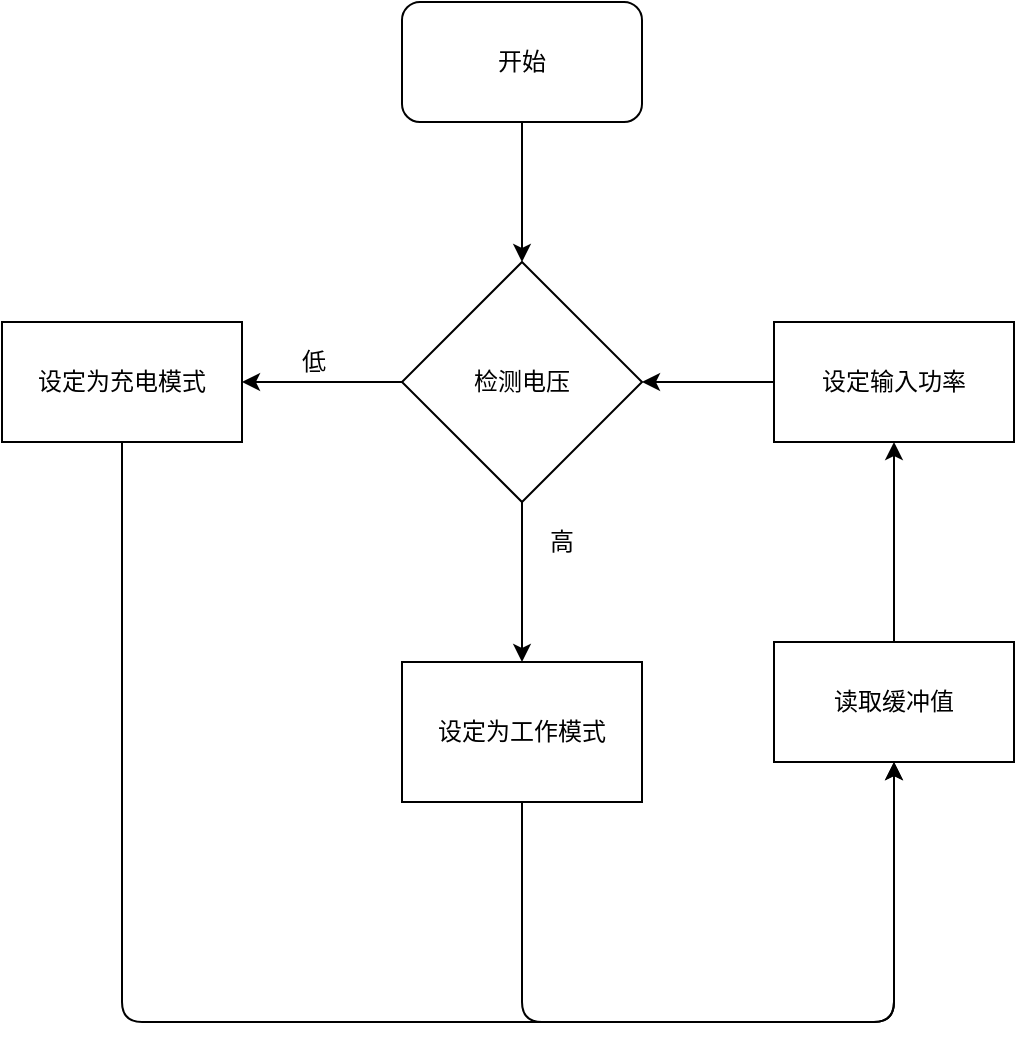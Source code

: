 <mxfile version="13.7.9" type="device"><diagram id="uDDG4jy7zhR3QDoFh4Gt" name="第 1 页"><mxGraphModel dx="1072" dy="837" grid="1" gridSize="10" guides="1" tooltips="1" connect="1" arrows="1" fold="1" page="1" pageScale="1" pageWidth="827" pageHeight="1169" math="0" shadow="0"><root><mxCell id="0"/><mxCell id="1" parent="0"/><mxCell id="wkLDpYdO0CE1qUDaZPKE-1" value="开始" style="rounded=1;whiteSpace=wrap;html=1;" vertex="1" parent="1"><mxGeometry x="354" y="40" width="120" height="60" as="geometry"/></mxCell><mxCell id="wkLDpYdO0CE1qUDaZPKE-5" value="" style="edgeStyle=orthogonalEdgeStyle;rounded=0;orthogonalLoop=1;jettySize=auto;html=1;" edge="1" parent="1" source="wkLDpYdO0CE1qUDaZPKE-1" target="wkLDpYdO0CE1qUDaZPKE-4"><mxGeometry relative="1" as="geometry"><mxPoint x="414" y="210" as="sourcePoint"/></mxGeometry></mxCell><mxCell id="wkLDpYdO0CE1qUDaZPKE-7" value="" style="edgeStyle=orthogonalEdgeStyle;rounded=0;orthogonalLoop=1;jettySize=auto;html=1;" edge="1" parent="1" source="wkLDpYdO0CE1qUDaZPKE-4" target="wkLDpYdO0CE1qUDaZPKE-6"><mxGeometry relative="1" as="geometry"/></mxCell><mxCell id="wkLDpYdO0CE1qUDaZPKE-9" value="" style="edgeStyle=orthogonalEdgeStyle;rounded=0;orthogonalLoop=1;jettySize=auto;html=1;" edge="1" parent="1" source="wkLDpYdO0CE1qUDaZPKE-4" target="wkLDpYdO0CE1qUDaZPKE-8"><mxGeometry relative="1" as="geometry"/></mxCell><mxCell id="wkLDpYdO0CE1qUDaZPKE-4" value="检测电压" style="rhombus;whiteSpace=wrap;html=1;" vertex="1" parent="1"><mxGeometry x="354" y="170" width="120" height="120" as="geometry"/></mxCell><mxCell id="wkLDpYdO0CE1qUDaZPKE-6" value="设定为充电模式" style="whiteSpace=wrap;html=1;" vertex="1" parent="1"><mxGeometry x="154" y="200" width="120" height="60" as="geometry"/></mxCell><mxCell id="wkLDpYdO0CE1qUDaZPKE-8" value="设定为工作模式" style="whiteSpace=wrap;html=1;" vertex="1" parent="1"><mxGeometry x="354" y="370" width="120" height="70" as="geometry"/></mxCell><mxCell id="wkLDpYdO0CE1qUDaZPKE-11" value="低" style="text;html=1;strokeColor=none;fillColor=none;align=center;verticalAlign=middle;whiteSpace=wrap;rounded=0;" vertex="1" parent="1"><mxGeometry x="290" y="210" width="40" height="20" as="geometry"/></mxCell><mxCell id="wkLDpYdO0CE1qUDaZPKE-12" value="高" style="text;html=1;strokeColor=none;fillColor=none;align=center;verticalAlign=middle;whiteSpace=wrap;rounded=0;" vertex="1" parent="1"><mxGeometry x="414" y="300" width="40" height="20" as="geometry"/></mxCell><mxCell id="wkLDpYdO0CE1qUDaZPKE-24" value="" style="edgeStyle=orthogonalEdgeStyle;rounded=0;orthogonalLoop=1;jettySize=auto;html=1;" edge="1" parent="1" source="wkLDpYdO0CE1qUDaZPKE-21" target="wkLDpYdO0CE1qUDaZPKE-23"><mxGeometry relative="1" as="geometry"/></mxCell><mxCell id="wkLDpYdO0CE1qUDaZPKE-21" value="读取缓冲值" style="whiteSpace=wrap;html=1;" vertex="1" parent="1"><mxGeometry x="540" y="360" width="120" height="60" as="geometry"/></mxCell><mxCell id="wkLDpYdO0CE1qUDaZPKE-25" value="" style="edgeStyle=orthogonalEdgeStyle;rounded=0;orthogonalLoop=1;jettySize=auto;html=1;" edge="1" parent="1" source="wkLDpYdO0CE1qUDaZPKE-23" target="wkLDpYdO0CE1qUDaZPKE-4"><mxGeometry relative="1" as="geometry"/></mxCell><mxCell id="wkLDpYdO0CE1qUDaZPKE-23" value="设定输入功率" style="whiteSpace=wrap;html=1;" vertex="1" parent="1"><mxGeometry x="540" y="200" width="120" height="60" as="geometry"/></mxCell><mxCell id="wkLDpYdO0CE1qUDaZPKE-33" value="" style="endArrow=classic;html=1;entryX=0.5;entryY=1;entryDx=0;entryDy=0;exitX=0.5;exitY=1;exitDx=0;exitDy=0;" edge="1" parent="1" source="wkLDpYdO0CE1qUDaZPKE-6" target="wkLDpYdO0CE1qUDaZPKE-21"><mxGeometry width="50" height="50" relative="1" as="geometry"><mxPoint x="210" y="400" as="sourcePoint"/><mxPoint x="550" y="550" as="targetPoint"/><Array as="points"><mxPoint x="214" y="550"/><mxPoint x="600" y="550"/></Array></mxGeometry></mxCell><mxCell id="wkLDpYdO0CE1qUDaZPKE-35" value="" style="endArrow=classic;html=1;" edge="1" parent="1"><mxGeometry width="50" height="50" relative="1" as="geometry"><mxPoint x="414" y="440" as="sourcePoint"/><mxPoint x="600" y="420" as="targetPoint"/><Array as="points"><mxPoint x="414" y="550"/><mxPoint x="600" y="550"/></Array></mxGeometry></mxCell></root></mxGraphModel></diagram></mxfile>
